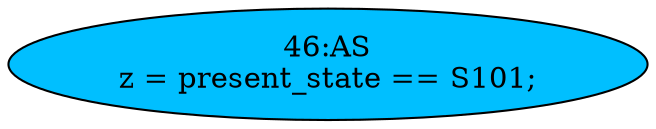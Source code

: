 strict digraph "" {
	node [label="\N"];
	"46:AS"	[ast="<pyverilog.vparser.ast.Assign object at 0x7f9aaa4ffa50>",
		def_var="['z']",
		fillcolor=deepskyblue,
		label="46:AS
z = present_state == S101;",
		statements="[]",
		style=filled,
		typ=Assign,
		use_var="['present_state']"];
}
